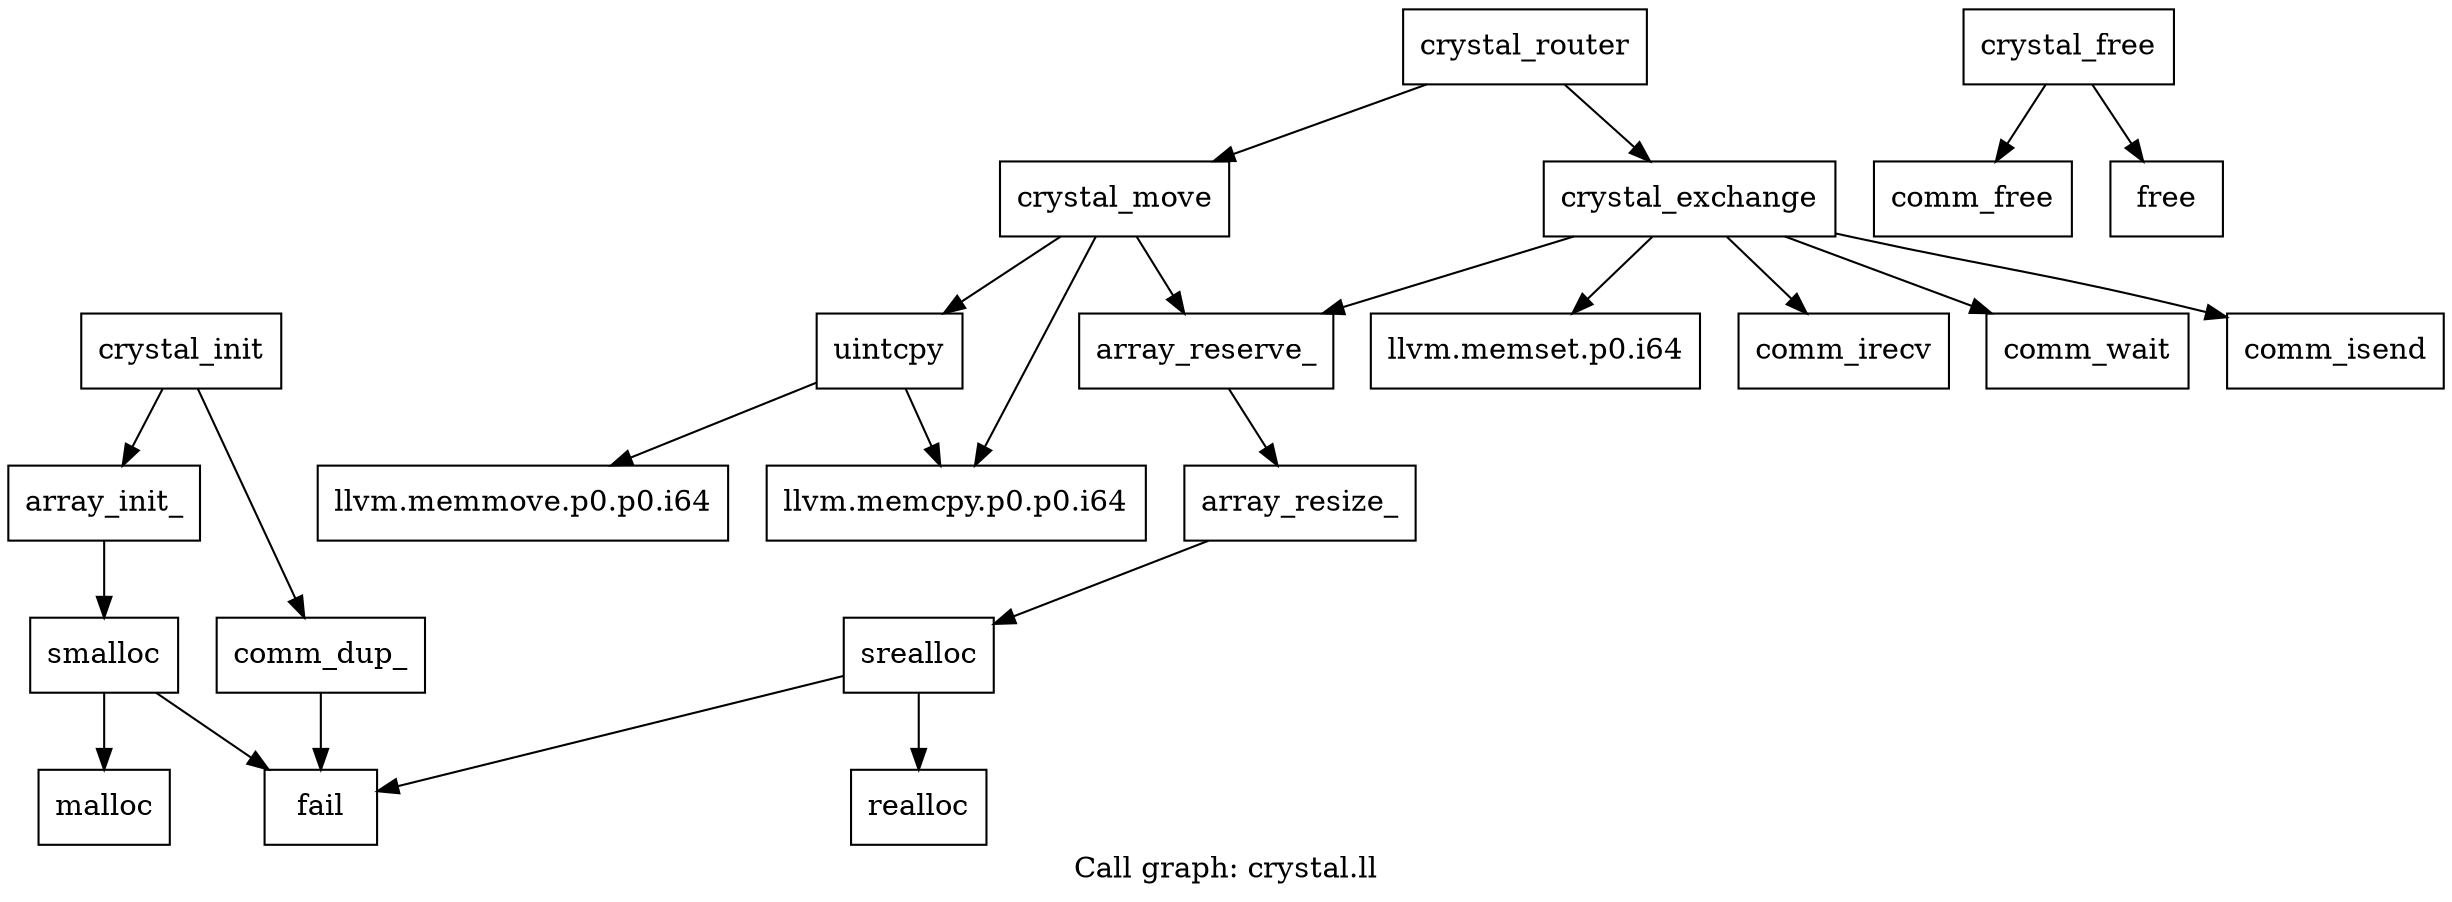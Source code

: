 digraph "Call graph: crystal.ll" {
	label="Call graph: crystal.ll";

	Node0x56041f8b9cf0 [shape=record,label="{crystal_init}"];
	Node0x56041f8b9cf0 -> Node0x56041f8bca10;
	Node0x56041f8b9cf0 -> Node0x56041f8be3d0;
	Node0x56041f8bca10 [shape=record,label="{comm_dup_}"];
	Node0x56041f8bca10 -> Node0x56041f8c2e00;
	Node0x56041f8be3d0 [shape=record,label="{array_init_}"];
	Node0x56041f8be3d0 -> Node0x56041f8c8380;
	Node0x56041f8ca8b0 [shape=record,label="{crystal_free}"];
	Node0x56041f8ca8b0 -> Node0x56041f8cd780;
	Node0x56041f8ca8b0 -> Node0x56041f8cdbf0;
	Node0x56041f8cd780 [shape=record,label="{comm_free}"];
	Node0x56041f8cdbf0 [shape=record,label="{free}"];
	Node0x56041f8cea50 [shape=record,label="{crystal_router}"];
	Node0x56041f8cea50 -> Node0x56041f8cff40;
	Node0x56041f8cea50 -> Node0x56041f8d16f0;
	Node0x56041f8cff40 [shape=record,label="{crystal_move}"];
	Node0x56041f8cff40 -> Node0x56041f8d4b90;
	Node0x56041f8cff40 -> Node0x56041f8d5a50;
	Node0x56041f8cff40 -> Node0x56041f8d5fa0;
	Node0x56041f8d16f0 [shape=record,label="{crystal_exchange}"];
	Node0x56041f8d16f0 -> Node0x56041f8d76d0;
	Node0x56041f8d16f0 -> Node0x56041f8d9900;
	Node0x56041f8d16f0 -> Node0x56041f8b57b0;
	Node0x56041f8d16f0 -> Node0x56041f8daab0;
	Node0x56041f8d16f0 -> Node0x56041f8d4b90;
	Node0x56041f8efcd0 [shape=record,label="{realloc}"];
	Node0x56041f8efbd0 [shape=record,label="{llvm.memmove.p0.p0.i64}"];
	Node0x56041f8d76d0 [shape=record,label="{llvm.memset.p0.i64}"];
	Node0x56041f8d9900 [shape=record,label="{comm_irecv}"];
	Node0x56041f8daab0 [shape=record,label="{comm_isend}"];
	Node0x56041f8c2e00 [shape=record,label="{fail}"];
	Node0x56041f8c8380 [shape=record,label="{smalloc}"];
	Node0x56041f8c8380 -> Node0x56041f8d7220;
	Node0x56041f8c8380 -> Node0x56041f8c2e00;
	Node0x56041f8d7220 [shape=record,label="{malloc}"];
	Node0x56041f8d4b90 [shape=record,label="{array_reserve_}"];
	Node0x56041f8d4b90 -> Node0x56041f8e2880;
	Node0x56041f8d5a50 [shape=record,label="{llvm.memcpy.p0.p0.i64}"];
	Node0x56041f8d5fa0 [shape=record,label="{uintcpy}"];
	Node0x56041f8d5fa0 -> Node0x56041f8d5a50;
	Node0x56041f8d5fa0 -> Node0x56041f8efbd0;
	Node0x56041f8e2880 [shape=record,label="{array_resize_}"];
	Node0x56041f8e2880 -> Node0x56041f8efc50;
	Node0x56041f8efc50 [shape=record,label="{srealloc}"];
	Node0x56041f8efc50 -> Node0x56041f8efcd0;
	Node0x56041f8efc50 -> Node0x56041f8c2e00;
	Node0x56041f8b57b0 [shape=record,label="{comm_wait}"];
}
